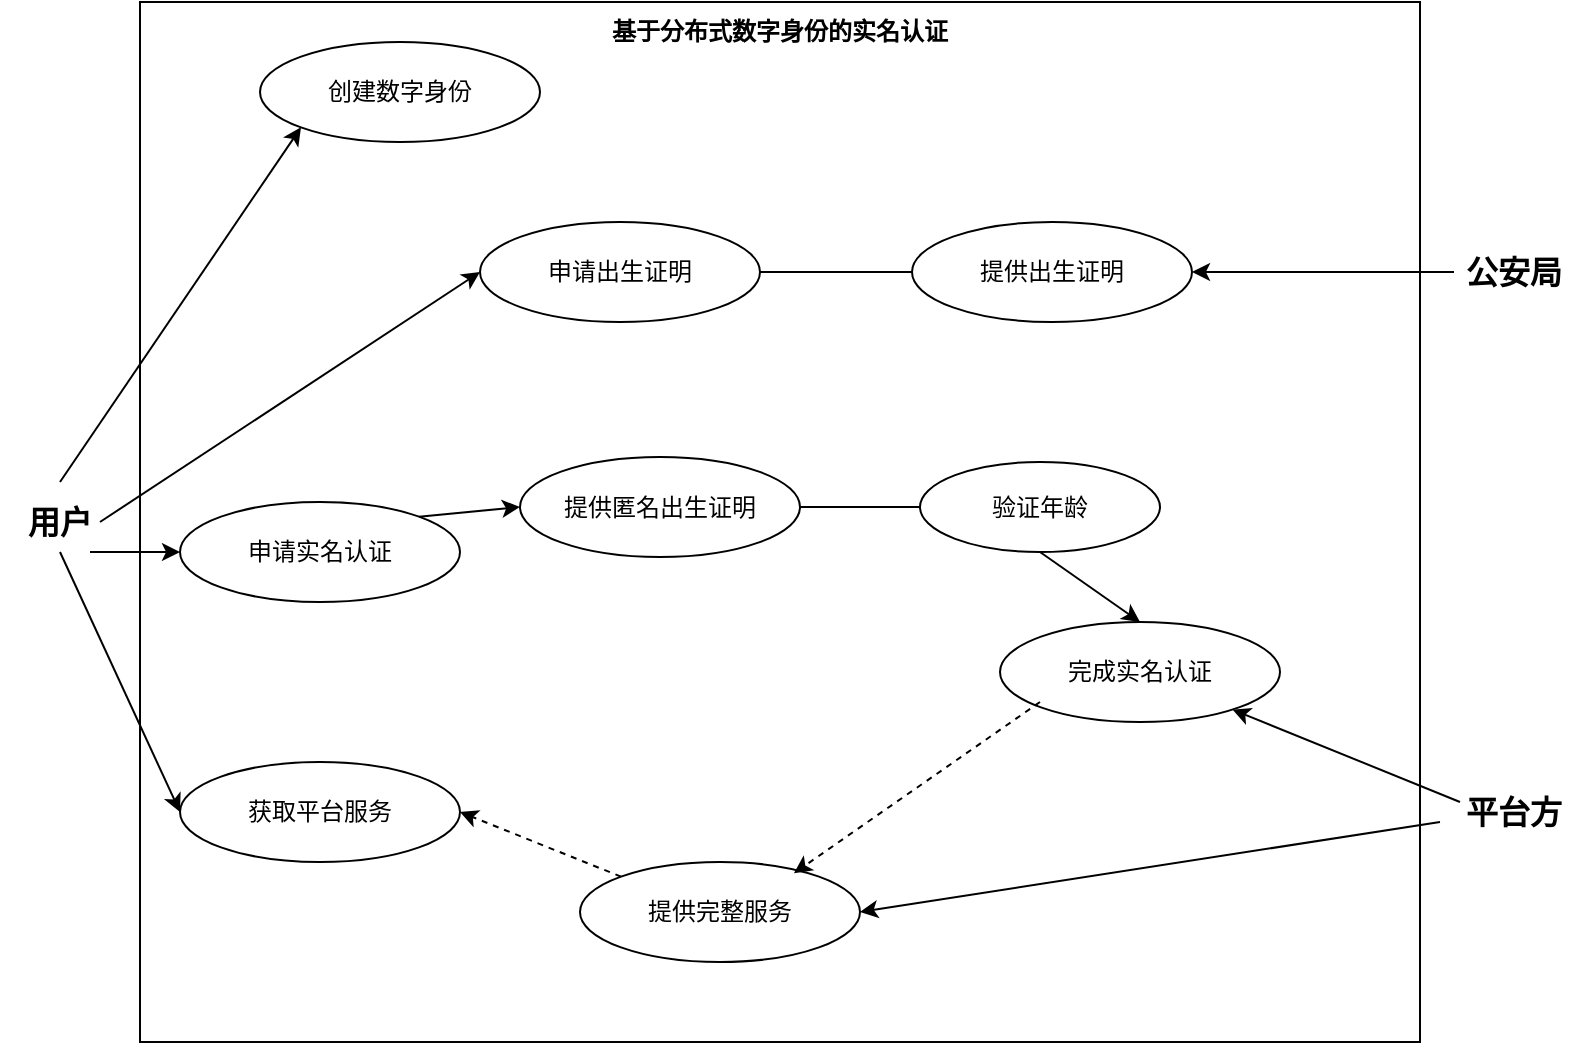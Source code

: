 <mxfile version="24.7.2" type="github">
  <diagram name="第 1 页" id="387ZmwOIjSYsajQP3Tgu">
    <mxGraphModel dx="1221" dy="759" grid="1" gridSize="10" guides="1" tooltips="1" connect="1" arrows="1" fold="1" page="1" pageScale="1" pageWidth="827" pageHeight="1169" math="0" shadow="0">
      <root>
        <mxCell id="0" />
        <mxCell id="1" parent="0" />
        <mxCell id="Wghm8ZU3T3H-v9woJHW6-5" value="" style="rounded=0;whiteSpace=wrap;html=1;" vertex="1" parent="1">
          <mxGeometry x="110" y="260" width="640" height="520" as="geometry" />
        </mxCell>
        <mxCell id="Wghm8ZU3T3H-v9woJHW6-6" value="&lt;b&gt;&lt;font style=&quot;font-size: 16px;&quot;&gt;用户&lt;/font&gt;&lt;/b&gt;" style="text;html=1;align=center;verticalAlign=middle;whiteSpace=wrap;rounded=0;" vertex="1" parent="1">
          <mxGeometry x="40" y="505" width="60" height="30" as="geometry" />
        </mxCell>
        <mxCell id="Wghm8ZU3T3H-v9woJHW6-7" value="创建数字身份" style="ellipse;whiteSpace=wrap;html=1;" vertex="1" parent="1">
          <mxGeometry x="170" y="280" width="140" height="50" as="geometry" />
        </mxCell>
        <mxCell id="Wghm8ZU3T3H-v9woJHW6-11" style="rounded=0;orthogonalLoop=1;jettySize=auto;html=1;endArrow=none;endFill=0;" edge="1" parent="1" source="Wghm8ZU3T3H-v9woJHW6-8" target="Wghm8ZU3T3H-v9woJHW6-9">
          <mxGeometry relative="1" as="geometry" />
        </mxCell>
        <mxCell id="Wghm8ZU3T3H-v9woJHW6-8" value="申请出生证明" style="ellipse;whiteSpace=wrap;html=1;" vertex="1" parent="1">
          <mxGeometry x="280" y="370" width="140" height="50" as="geometry" />
        </mxCell>
        <mxCell id="Wghm8ZU3T3H-v9woJHW6-9" value="提供出生证明" style="ellipse;whiteSpace=wrap;html=1;" vertex="1" parent="1">
          <mxGeometry x="496" y="370" width="140" height="50" as="geometry" />
        </mxCell>
        <mxCell id="Wghm8ZU3T3H-v9woJHW6-10" value="&lt;b&gt;&lt;font style=&quot;font-size: 16px;&quot;&gt;公安局&lt;/font&gt;&lt;/b&gt;" style="text;html=1;align=center;verticalAlign=middle;whiteSpace=wrap;rounded=0;" vertex="1" parent="1">
          <mxGeometry x="767" y="380" width="60" height="30" as="geometry" />
        </mxCell>
        <mxCell id="Wghm8ZU3T3H-v9woJHW6-13" value="申请实名认证" style="ellipse;whiteSpace=wrap;html=1;" vertex="1" parent="1">
          <mxGeometry x="130" y="510" width="140" height="50" as="geometry" />
        </mxCell>
        <mxCell id="Wghm8ZU3T3H-v9woJHW6-16" style="edgeStyle=orthogonalEdgeStyle;rounded=0;orthogonalLoop=1;jettySize=auto;html=1;endArrow=none;endFill=0;" edge="1" parent="1" source="Wghm8ZU3T3H-v9woJHW6-14" target="Wghm8ZU3T3H-v9woJHW6-15">
          <mxGeometry relative="1" as="geometry" />
        </mxCell>
        <mxCell id="Wghm8ZU3T3H-v9woJHW6-14" value="提供匿名出生证明" style="ellipse;whiteSpace=wrap;html=1;" vertex="1" parent="1">
          <mxGeometry x="300" y="487.5" width="140" height="50" as="geometry" />
        </mxCell>
        <mxCell id="Wghm8ZU3T3H-v9woJHW6-15" value="验证年龄" style="ellipse;whiteSpace=wrap;html=1;" vertex="1" parent="1">
          <mxGeometry x="500" y="490" width="120" height="45" as="geometry" />
        </mxCell>
        <mxCell id="Wghm8ZU3T3H-v9woJHW6-17" value="&lt;span style=&quot;font-size: 16px;&quot;&gt;&lt;b&gt;平台方&lt;/b&gt;&lt;/span&gt;" style="text;html=1;align=center;verticalAlign=middle;whiteSpace=wrap;rounded=0;" vertex="1" parent="1">
          <mxGeometry x="767" y="650" width="60" height="30" as="geometry" />
        </mxCell>
        <mxCell id="Wghm8ZU3T3H-v9woJHW6-18" value="完成实名认证" style="ellipse;whiteSpace=wrap;html=1;" vertex="1" parent="1">
          <mxGeometry x="540" y="570" width="140" height="50" as="geometry" />
        </mxCell>
        <mxCell id="Wghm8ZU3T3H-v9woJHW6-20" value="提供完整服务" style="ellipse;whiteSpace=wrap;html=1;" vertex="1" parent="1">
          <mxGeometry x="330" y="690" width="140" height="50" as="geometry" />
        </mxCell>
        <mxCell id="Wghm8ZU3T3H-v9woJHW6-21" value="" style="endArrow=classic;html=1;rounded=0;entryX=0;entryY=1;entryDx=0;entryDy=0;" edge="1" parent="1" target="Wghm8ZU3T3H-v9woJHW6-7">
          <mxGeometry width="50" height="50" relative="1" as="geometry">
            <mxPoint x="70" y="500" as="sourcePoint" />
            <mxPoint x="70" y="370" as="targetPoint" />
          </mxGeometry>
        </mxCell>
        <mxCell id="Wghm8ZU3T3H-v9woJHW6-22" value="" style="endArrow=classic;html=1;rounded=0;entryX=0;entryY=0.5;entryDx=0;entryDy=0;" edge="1" parent="1" target="Wghm8ZU3T3H-v9woJHW6-8">
          <mxGeometry width="50" height="50" relative="1" as="geometry">
            <mxPoint x="90" y="520" as="sourcePoint" />
            <mxPoint x="140" y="470" as="targetPoint" />
          </mxGeometry>
        </mxCell>
        <mxCell id="Wghm8ZU3T3H-v9woJHW6-24" value="" style="endArrow=classic;html=1;rounded=0;entryX=1;entryY=0.5;entryDx=0;entryDy=0;exitX=0;exitY=0.5;exitDx=0;exitDy=0;" edge="1" parent="1" source="Wghm8ZU3T3H-v9woJHW6-10" target="Wghm8ZU3T3H-v9woJHW6-9">
          <mxGeometry width="50" height="50" relative="1" as="geometry">
            <mxPoint x="770" y="420" as="sourcePoint" />
            <mxPoint x="820" y="370" as="targetPoint" />
          </mxGeometry>
        </mxCell>
        <mxCell id="Wghm8ZU3T3H-v9woJHW6-25" value="" style="endArrow=classic;html=1;rounded=0;entryX=0;entryY=0.5;entryDx=0;entryDy=0;exitX=0.75;exitY=1;exitDx=0;exitDy=0;" edge="1" parent="1" source="Wghm8ZU3T3H-v9woJHW6-6" target="Wghm8ZU3T3H-v9woJHW6-13">
          <mxGeometry width="50" height="50" relative="1" as="geometry">
            <mxPoint x="90" y="550" as="sourcePoint" />
            <mxPoint x="140" y="500" as="targetPoint" />
          </mxGeometry>
        </mxCell>
        <mxCell id="Wghm8ZU3T3H-v9woJHW6-26" value="" style="endArrow=classic;html=1;rounded=0;entryX=0;entryY=0.5;entryDx=0;entryDy=0;exitX=1;exitY=0;exitDx=0;exitDy=0;" edge="1" parent="1" source="Wghm8ZU3T3H-v9woJHW6-13" target="Wghm8ZU3T3H-v9woJHW6-14">
          <mxGeometry width="50" height="50" relative="1" as="geometry">
            <mxPoint x="270" y="550" as="sourcePoint" />
            <mxPoint x="320" y="500" as="targetPoint" />
          </mxGeometry>
        </mxCell>
        <mxCell id="Wghm8ZU3T3H-v9woJHW6-27" value="" style="endArrow=classic;html=1;rounded=0;entryX=0.5;entryY=0;entryDx=0;entryDy=0;exitX=0.5;exitY=1;exitDx=0;exitDy=0;" edge="1" parent="1" source="Wghm8ZU3T3H-v9woJHW6-15" target="Wghm8ZU3T3H-v9woJHW6-18">
          <mxGeometry width="50" height="50" relative="1" as="geometry">
            <mxPoint x="600" y="530" as="sourcePoint" />
            <mxPoint x="650" y="480" as="targetPoint" />
          </mxGeometry>
        </mxCell>
        <mxCell id="Wghm8ZU3T3H-v9woJHW6-28" value="" style="endArrow=classic;html=1;rounded=0;entryX=1;entryY=0.5;entryDx=0;entryDy=0;" edge="1" parent="1" target="Wghm8ZU3T3H-v9woJHW6-20">
          <mxGeometry width="50" height="50" relative="1" as="geometry">
            <mxPoint x="760" y="670" as="sourcePoint" />
            <mxPoint x="810" y="620" as="targetPoint" />
          </mxGeometry>
        </mxCell>
        <mxCell id="Wghm8ZU3T3H-v9woJHW6-29" value="" style="endArrow=classic;html=1;rounded=0;" edge="1" parent="1" target="Wghm8ZU3T3H-v9woJHW6-18">
          <mxGeometry width="50" height="50" relative="1" as="geometry">
            <mxPoint x="770" y="660" as="sourcePoint" />
            <mxPoint x="820" y="610" as="targetPoint" />
          </mxGeometry>
        </mxCell>
        <mxCell id="Wghm8ZU3T3H-v9woJHW6-30" value="" style="endArrow=classic;html=1;rounded=0;entryX=0.764;entryY=0.113;entryDx=0;entryDy=0;entryPerimeter=0;dashed=1;" edge="1" parent="1" target="Wghm8ZU3T3H-v9woJHW6-20">
          <mxGeometry width="50" height="50" relative="1" as="geometry">
            <mxPoint x="560" y="610" as="sourcePoint" />
            <mxPoint x="610" y="560" as="targetPoint" />
          </mxGeometry>
        </mxCell>
        <mxCell id="Wghm8ZU3T3H-v9woJHW6-31" value="" style="endArrow=classic;html=1;rounded=0;dashed=1;exitX=0;exitY=0;exitDx=0;exitDy=0;entryX=1;entryY=0.5;entryDx=0;entryDy=0;" edge="1" parent="1" source="Wghm8ZU3T3H-v9woJHW6-20" target="Wghm8ZU3T3H-v9woJHW6-32">
          <mxGeometry width="50" height="50" relative="1" as="geometry">
            <mxPoint x="540" y="840" as="sourcePoint" />
            <mxPoint x="280" y="670" as="targetPoint" />
          </mxGeometry>
        </mxCell>
        <mxCell id="Wghm8ZU3T3H-v9woJHW6-32" value="获取平台服务" style="ellipse;whiteSpace=wrap;html=1;" vertex="1" parent="1">
          <mxGeometry x="130" y="640" width="140" height="50" as="geometry" />
        </mxCell>
        <mxCell id="Wghm8ZU3T3H-v9woJHW6-33" value="" style="endArrow=classic;html=1;rounded=0;entryX=0;entryY=0.5;entryDx=0;entryDy=0;exitX=0.5;exitY=1;exitDx=0;exitDy=0;" edge="1" parent="1" source="Wghm8ZU3T3H-v9woJHW6-6" target="Wghm8ZU3T3H-v9woJHW6-32">
          <mxGeometry width="50" height="50" relative="1" as="geometry">
            <mxPoint x="390" y="550" as="sourcePoint" />
            <mxPoint x="440" y="500" as="targetPoint" />
          </mxGeometry>
        </mxCell>
        <mxCell id="Wghm8ZU3T3H-v9woJHW6-34" value="&lt;b&gt;基于分布式数字身份的实名认证&lt;/b&gt;" style="text;html=1;align=center;verticalAlign=middle;whiteSpace=wrap;rounded=0;" vertex="1" parent="1">
          <mxGeometry x="337" y="260" width="186" height="30" as="geometry" />
        </mxCell>
      </root>
    </mxGraphModel>
  </diagram>
</mxfile>
